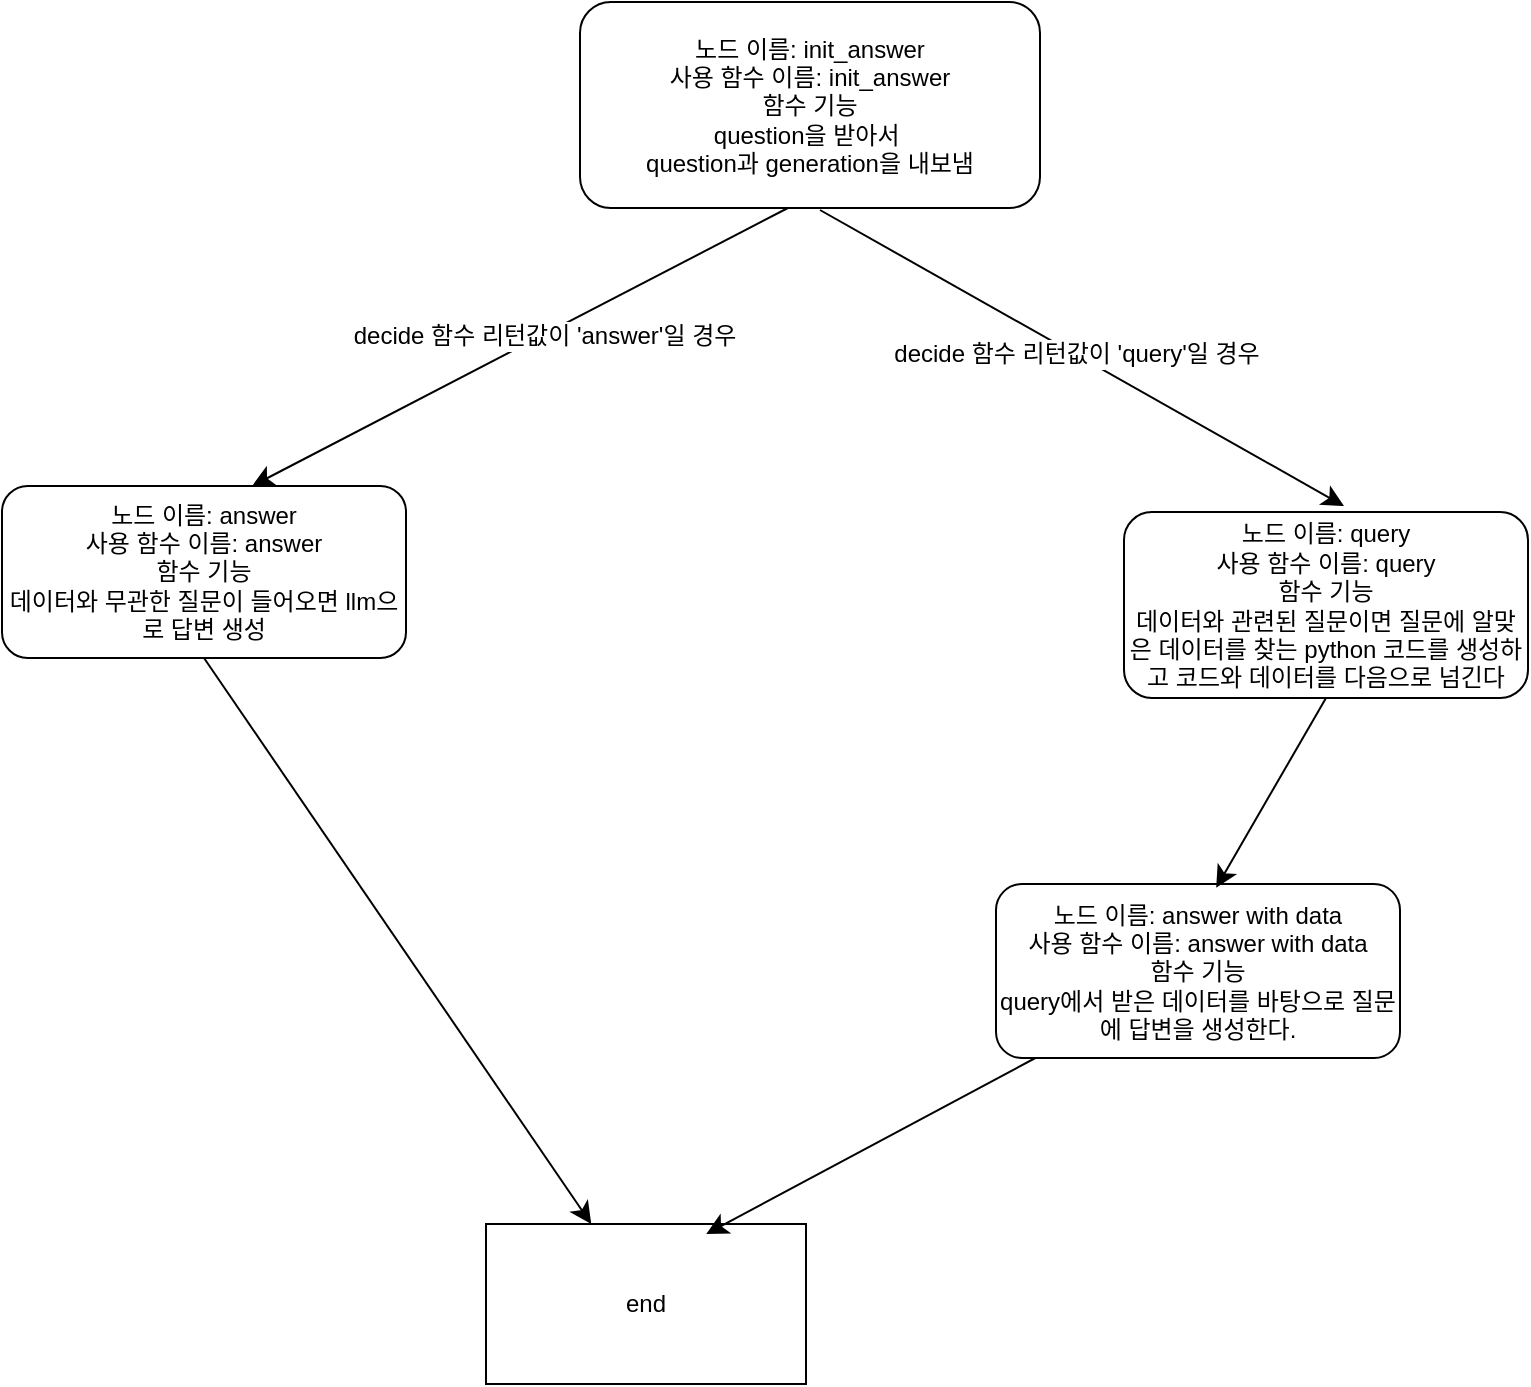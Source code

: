 <mxfile version="24.7.17" pages="2">
  <diagram name="prac7" id="ocrxUZ5_WhYedUekO67J">
    <mxGraphModel dx="1492" dy="794" grid="0" gridSize="10" guides="1" tooltips="1" connect="1" arrows="1" fold="1" page="0" pageScale="1" pageWidth="827" pageHeight="1169" math="0" shadow="0">
      <root>
        <mxCell id="0" />
        <mxCell id="1" parent="0" />
        <mxCell id="gY43FWAQGeOtSLmUN1vo-3" value="노드 이름: init_answer&lt;div&gt;사용 함수 이름: init_answer&lt;/div&gt;&lt;div&gt;함수 기능&lt;/div&gt;&lt;div&gt;question을 받아서&amp;nbsp;&lt;/div&gt;&lt;div&gt;question과 generation을 내보냄&lt;/div&gt;" style="rounded=1;whiteSpace=wrap;html=1;" vertex="1" parent="1">
          <mxGeometry x="38" y="137" width="230" height="103" as="geometry" />
        </mxCell>
        <mxCell id="gY43FWAQGeOtSLmUN1vo-4" value="노드 이름: query&lt;div&gt;사용 함수 이름: query&lt;/div&gt;&lt;div&gt;함수 기능&lt;/div&gt;&lt;div&gt;데이터와 관련된 질문이면 질문에 알맞은 데이터를 찾는 python 코드를 생성하고 코드와 데이터를 다음으로 넘긴다&lt;/div&gt;" style="rounded=1;whiteSpace=wrap;html=1;" vertex="1" parent="1">
          <mxGeometry x="310" y="392" width="202" height="93" as="geometry" />
        </mxCell>
        <mxCell id="gY43FWAQGeOtSLmUN1vo-16" style="edgeStyle=none;curved=1;rounded=0;orthogonalLoop=1;jettySize=auto;html=1;exitX=0.5;exitY=1;exitDx=0;exitDy=0;fontSize=12;startSize=8;endSize=8;" edge="1" parent="1" source="gY43FWAQGeOtSLmUN1vo-5" target="gY43FWAQGeOtSLmUN1vo-7">
          <mxGeometry relative="1" as="geometry" />
        </mxCell>
        <mxCell id="gY43FWAQGeOtSLmUN1vo-5" value="노드 이름: answer&lt;div&gt;사용 함수 이름: answer&lt;/div&gt;&lt;div&gt;함수 기능&lt;/div&gt;&lt;div&gt;데이터와 무관한 질문이 들어오면 llm으로 답변 생성&lt;/div&gt;" style="rounded=1;whiteSpace=wrap;html=1;" vertex="1" parent="1">
          <mxGeometry x="-251" y="379" width="202" height="86" as="geometry" />
        </mxCell>
        <mxCell id="gY43FWAQGeOtSLmUN1vo-6" value="노드 이름: answer with data&lt;div&gt;사용 함수 이름: answer with data&lt;/div&gt;&lt;div&gt;함수 기능&lt;/div&gt;&lt;div&gt;query에서 받은 데이터를 바탕으로 질문에 답변을 생성한다.&lt;/div&gt;" style="rounded=1;whiteSpace=wrap;html=1;" vertex="1" parent="1">
          <mxGeometry x="246" y="578" width="202" height="87" as="geometry" />
        </mxCell>
        <mxCell id="gY43FWAQGeOtSLmUN1vo-7" value="end" style="rounded=0;whiteSpace=wrap;html=1;" vertex="1" parent="1">
          <mxGeometry x="-9" y="748" width="160" height="80" as="geometry" />
        </mxCell>
        <mxCell id="gY43FWAQGeOtSLmUN1vo-10" value="" style="edgeStyle=none;orthogonalLoop=1;jettySize=auto;html=1;rounded=0;fontSize=12;startSize=8;endSize=8;curved=1;" edge="1" parent="1">
          <mxGeometry width="140" relative="1" as="geometry">
            <mxPoint x="158" y="241" as="sourcePoint" />
            <mxPoint x="420" y="389" as="targetPoint" />
            <Array as="points" />
          </mxGeometry>
        </mxCell>
        <mxCell id="gY43FWAQGeOtSLmUN1vo-11" value="decide 함수 리턴값이 &#39;query&#39;일 경우" style="edgeLabel;html=1;align=center;verticalAlign=middle;resizable=0;points=[];fontSize=12;" vertex="1" connectable="0" parent="gY43FWAQGeOtSLmUN1vo-10">
          <mxGeometry x="-0.057" y="-2" relative="1" as="geometry">
            <mxPoint x="5" as="offset" />
          </mxGeometry>
        </mxCell>
        <mxCell id="gY43FWAQGeOtSLmUN1vo-12" value="" style="edgeStyle=none;orthogonalLoop=1;jettySize=auto;html=1;rounded=0;fontSize=12;startSize=8;endSize=8;curved=1;exitX=0.452;exitY=1;exitDx=0;exitDy=0;exitPerimeter=0;entryX=0.619;entryY=0;entryDx=0;entryDy=0;entryPerimeter=0;" edge="1" parent="1" source="gY43FWAQGeOtSLmUN1vo-3" target="gY43FWAQGeOtSLmUN1vo-5">
          <mxGeometry width="140" relative="1" as="geometry">
            <mxPoint x="22" y="279" as="sourcePoint" />
            <mxPoint x="284" y="427" as="targetPoint" />
            <Array as="points" />
          </mxGeometry>
        </mxCell>
        <mxCell id="gY43FWAQGeOtSLmUN1vo-13" value="decide 함수 리턴값이 &#39;answer&#39;일 경우" style="edgeLabel;html=1;align=center;verticalAlign=middle;resizable=0;points=[];fontSize=12;" vertex="1" connectable="0" parent="gY43FWAQGeOtSLmUN1vo-12">
          <mxGeometry x="-0.057" y="-2" relative="1" as="geometry">
            <mxPoint x="5" as="offset" />
          </mxGeometry>
        </mxCell>
        <mxCell id="gY43FWAQGeOtSLmUN1vo-15" style="edgeStyle=none;curved=1;rounded=0;orthogonalLoop=1;jettySize=auto;html=1;exitX=0.5;exitY=1;exitDx=0;exitDy=0;entryX=0.545;entryY=0.022;entryDx=0;entryDy=0;entryPerimeter=0;fontSize=12;startSize=8;endSize=8;" edge="1" parent="1" source="gY43FWAQGeOtSLmUN1vo-4" target="gY43FWAQGeOtSLmUN1vo-6">
          <mxGeometry relative="1" as="geometry" />
        </mxCell>
        <mxCell id="gY43FWAQGeOtSLmUN1vo-17" style="edgeStyle=none;curved=1;rounded=0;orthogonalLoop=1;jettySize=auto;html=1;entryX=0.688;entryY=0.063;entryDx=0;entryDy=0;entryPerimeter=0;fontSize=12;startSize=8;endSize=8;" edge="1" parent="1" source="gY43FWAQGeOtSLmUN1vo-6" target="gY43FWAQGeOtSLmUN1vo-7">
          <mxGeometry relative="1" as="geometry" />
        </mxCell>
      </root>
    </mxGraphModel>
  </diagram>
  <diagram name="prac8" id="ACAXuHAGRQgOSz9g5U-_">
    <mxGraphModel dx="1892" dy="794" grid="0" gridSize="10" guides="1" tooltips="1" connect="1" arrows="1" fold="1" page="0" pageScale="1" pageWidth="827" pageHeight="1169" math="0" shadow="0">
      <root>
        <mxCell id="EPcMoBXZpkj8eAeiIRZd-0" />
        <mxCell id="EPcMoBXZpkj8eAeiIRZd-1" parent="EPcMoBXZpkj8eAeiIRZd-0" />
        <mxCell id="EPcMoBXZpkj8eAeiIRZd-2" value="노드 이름: init_answer&lt;div&gt;사용 함수 이름: init_answer&lt;/div&gt;&lt;div&gt;함수 기능&lt;/div&gt;&lt;div&gt;route_chain에 question을 넣어서&lt;/div&gt;&lt;div&gt;generation&lt;/div&gt;&lt;div&gt;(시장조사: rag,&lt;/div&gt;&lt;div&gt;잉크젯데이터: excel_data,&lt;/div&gt;&lt;div&gt;그래프 관련: excel_plot,&lt;/div&gt;&lt;div&gt;모두 아니면: plain_answer)&lt;/div&gt;" style="rounded=1;whiteSpace=wrap;html=1;" vertex="1" parent="EPcMoBXZpkj8eAeiIRZd-1">
          <mxGeometry x="8" y="98" width="279" height="149" as="geometry" />
        </mxCell>
        <mxCell id="EPcMoBXZpkj8eAeiIRZd-3" value="노드 이름: excel_data&lt;div&gt;사용 함수 이름: query&lt;/div&gt;&lt;div&gt;함수 기능&lt;/div&gt;&lt;div&gt;데이터와 관련된 질문이면 질문에 알맞은 데이터를 찾는 python 코드를 생성하고 코드와 데이터를 다음으로 넘긴다&lt;/div&gt;" style="rounded=1;whiteSpace=wrap;html=1;" vertex="1" parent="EPcMoBXZpkj8eAeiIRZd-1">
          <mxGeometry x="678" y="387" width="202" height="93" as="geometry" />
        </mxCell>
        <mxCell id="EPcMoBXZpkj8eAeiIRZd-4" style="edgeStyle=none;curved=1;rounded=0;orthogonalLoop=1;jettySize=auto;html=1;exitX=0.5;exitY=1;exitDx=0;exitDy=0;fontSize=12;startSize=8;endSize=8;" edge="1" parent="EPcMoBXZpkj8eAeiIRZd-1" source="EPcMoBXZpkj8eAeiIRZd-5" target="EPcMoBXZpkj8eAeiIRZd-7">
          <mxGeometry relative="1" as="geometry" />
        </mxCell>
        <mxCell id="EPcMoBXZpkj8eAeiIRZd-5" value="노드 이름: plain_answer&lt;div&gt;사용 함수 이름: answer&lt;/div&gt;&lt;div&gt;함수 기능&lt;/div&gt;&lt;div&gt;데이터와 무관한 질문이 들어오면 llm으로 답변 생성&lt;/div&gt;" style="rounded=1;whiteSpace=wrap;html=1;" vertex="1" parent="EPcMoBXZpkj8eAeiIRZd-1">
          <mxGeometry x="-449" y="523" width="202" height="86" as="geometry" />
        </mxCell>
        <mxCell id="EPcMoBXZpkj8eAeiIRZd-6" value="노드 이름: answer with data&lt;div&gt;사용 함수 이름: answer with data&lt;/div&gt;&lt;div&gt;함수 기능&lt;/div&gt;&lt;div&gt;query에서 받은 데이터를 바탕으로 질문에 답변을 생성한다.&lt;/div&gt;" style="rounded=1;whiteSpace=wrap;html=1;" vertex="1" parent="EPcMoBXZpkj8eAeiIRZd-1">
          <mxGeometry x="635" y="633" width="202" height="87" as="geometry" />
        </mxCell>
        <mxCell id="EPcMoBXZpkj8eAeiIRZd-7" value="end" style="rounded=0;whiteSpace=wrap;html=1;" vertex="1" parent="EPcMoBXZpkj8eAeiIRZd-1">
          <mxGeometry x="-9" y="748" width="160" height="80" as="geometry" />
        </mxCell>
        <mxCell id="EPcMoBXZpkj8eAeiIRZd-8" value="" style="edgeStyle=none;orthogonalLoop=1;jettySize=auto;html=1;rounded=0;fontSize=12;startSize=8;endSize=8;curved=1;exitX=0.563;exitY=0.98;exitDx=0;exitDy=0;exitPerimeter=0;entryX=0.436;entryY=-0.022;entryDx=0;entryDy=0;entryPerimeter=0;" edge="1" parent="EPcMoBXZpkj8eAeiIRZd-1" source="EPcMoBXZpkj8eAeiIRZd-2" target="EPcMoBXZpkj8eAeiIRZd-3">
          <mxGeometry width="140" relative="1" as="geometry">
            <mxPoint x="178" y="323" as="sourcePoint" />
            <mxPoint x="420" y="389" as="targetPoint" />
            <Array as="points" />
          </mxGeometry>
        </mxCell>
        <mxCell id="EPcMoBXZpkj8eAeiIRZd-9" value="generation값이 &#39;excel_data&#39;일 경우" style="edgeLabel;html=1;align=center;verticalAlign=middle;resizable=0;points=[];fontSize=12;" vertex="1" connectable="0" parent="EPcMoBXZpkj8eAeiIRZd-8">
          <mxGeometry x="-0.057" y="-2" relative="1" as="geometry">
            <mxPoint x="5" as="offset" />
          </mxGeometry>
        </mxCell>
        <mxCell id="EPcMoBXZpkj8eAeiIRZd-10" value="" style="edgeStyle=none;orthogonalLoop=1;jettySize=auto;html=1;rounded=0;fontSize=12;startSize=8;endSize=8;curved=1;exitX=0.452;exitY=1;exitDx=0;exitDy=0;exitPerimeter=0;entryX=0.619;entryY=0;entryDx=0;entryDy=0;entryPerimeter=0;" edge="1" parent="EPcMoBXZpkj8eAeiIRZd-1" source="EPcMoBXZpkj8eAeiIRZd-2" target="EPcMoBXZpkj8eAeiIRZd-5">
          <mxGeometry width="140" relative="1" as="geometry">
            <mxPoint x="22" y="279" as="sourcePoint" />
            <mxPoint x="284" y="427" as="targetPoint" />
            <Array as="points" />
          </mxGeometry>
        </mxCell>
        <mxCell id="EPcMoBXZpkj8eAeiIRZd-11" value="generation 값이 &#39;plain_answer&#39;일 경우" style="edgeLabel;html=1;align=center;verticalAlign=middle;resizable=0;points=[];fontSize=12;" vertex="1" connectable="0" parent="EPcMoBXZpkj8eAeiIRZd-10">
          <mxGeometry x="-0.057" y="-2" relative="1" as="geometry">
            <mxPoint x="5" as="offset" />
          </mxGeometry>
        </mxCell>
        <mxCell id="EPcMoBXZpkj8eAeiIRZd-12" style="edgeStyle=none;curved=1;rounded=0;orthogonalLoop=1;jettySize=auto;html=1;exitX=0.5;exitY=1;exitDx=0;exitDy=0;entryX=0.545;entryY=0.022;entryDx=0;entryDy=0;entryPerimeter=0;fontSize=12;startSize=8;endSize=8;" edge="1" parent="EPcMoBXZpkj8eAeiIRZd-1" source="EPcMoBXZpkj8eAeiIRZd-3" target="EPcMoBXZpkj8eAeiIRZd-6">
          <mxGeometry relative="1" as="geometry" />
        </mxCell>
        <mxCell id="EPcMoBXZpkj8eAeiIRZd-13" style="edgeStyle=none;curved=1;rounded=0;orthogonalLoop=1;jettySize=auto;html=1;entryX=0.688;entryY=0.063;entryDx=0;entryDy=0;entryPerimeter=0;fontSize=12;startSize=8;endSize=8;" edge="1" parent="EPcMoBXZpkj8eAeiIRZd-1" source="EPcMoBXZpkj8eAeiIRZd-6" target="EPcMoBXZpkj8eAeiIRZd-7">
          <mxGeometry relative="1" as="geometry" />
        </mxCell>
        <mxCell id="kwMsCDlpgmF_eIDhvcpo-0" value="노드 이름: rag&lt;div&gt;사용 함수 이름: retrieval&lt;/div&gt;&lt;div&gt;함수 기능&lt;/div&gt;&lt;div&gt;pdf에 있는 시장조사 데이터를 찾아서 data로 반환한다.&amp;nbsp;&lt;/div&gt;" style="rounded=1;whiteSpace=wrap;html=1;" vertex="1" parent="EPcMoBXZpkj8eAeiIRZd-1">
          <mxGeometry x="-86" y="422" width="202" height="93" as="geometry" />
        </mxCell>
        <mxCell id="kwMsCDlpgmF_eIDhvcpo-11" style="edgeStyle=none;curved=1;rounded=0;orthogonalLoop=1;jettySize=auto;html=1;exitX=0.5;exitY=1;exitDx=0;exitDy=0;fontSize=12;startSize=8;endSize=8;" edge="1" parent="EPcMoBXZpkj8eAeiIRZd-1" source="kwMsCDlpgmF_eIDhvcpo-1" target="EPcMoBXZpkj8eAeiIRZd-7">
          <mxGeometry relative="1" as="geometry" />
        </mxCell>
        <mxCell id="kwMsCDlpgmF_eIDhvcpo-1" value="노드 이름: excel_plot&lt;div&gt;사용 함수 이름: plot_graph&lt;/div&gt;&lt;div&gt;함수 기능&lt;/div&gt;&lt;div&gt;데이터를 활용하여 그래프를 그리는 코드 생성 및 그래프 생성&lt;/div&gt;" style="rounded=1;whiteSpace=wrap;html=1;" vertex="1" parent="EPcMoBXZpkj8eAeiIRZd-1">
          <mxGeometry x="331" y="501" width="202" height="93" as="geometry" />
        </mxCell>
        <mxCell id="kwMsCDlpgmF_eIDhvcpo-2" value="" style="edgeStyle=none;orthogonalLoop=1;jettySize=auto;html=1;rounded=0;fontSize=12;startSize=8;endSize=8;curved=1;entryX=0.5;entryY=0;entryDx=0;entryDy=0;" edge="1" parent="EPcMoBXZpkj8eAeiIRZd-1" target="kwMsCDlpgmF_eIDhvcpo-0">
          <mxGeometry width="140" relative="1" as="geometry">
            <mxPoint x="142" y="243" as="sourcePoint" />
            <mxPoint x="-334" y="412" as="targetPoint" />
            <Array as="points" />
          </mxGeometry>
        </mxCell>
        <mxCell id="kwMsCDlpgmF_eIDhvcpo-3" value="generation 값이 &#39;rag&#39;일 경우" style="edgeLabel;html=1;align=center;verticalAlign=middle;resizable=0;points=[];fontSize=12;" vertex="1" connectable="0" parent="kwMsCDlpgmF_eIDhvcpo-2">
          <mxGeometry x="-0.057" y="-2" relative="1" as="geometry">
            <mxPoint x="5" as="offset" />
          </mxGeometry>
        </mxCell>
        <mxCell id="kwMsCDlpgmF_eIDhvcpo-5" value="" style="edgeStyle=none;orthogonalLoop=1;jettySize=auto;html=1;rounded=0;fontSize=12;startSize=8;endSize=8;curved=1;entryX=0.45;entryY=-0.011;entryDx=0;entryDy=0;entryPerimeter=0;" edge="1" parent="EPcMoBXZpkj8eAeiIRZd-1" source="EPcMoBXZpkj8eAeiIRZd-2" target="kwMsCDlpgmF_eIDhvcpo-1">
          <mxGeometry width="140" relative="1" as="geometry">
            <mxPoint x="152" y="253" as="sourcePoint" />
            <mxPoint x="298" y="410" as="targetPoint" />
            <Array as="points" />
          </mxGeometry>
        </mxCell>
        <mxCell id="kwMsCDlpgmF_eIDhvcpo-6" value="generation 값이 &#39;excel_plot&#39;일 경우" style="edgeLabel;html=1;align=center;verticalAlign=middle;resizable=0;points=[];fontSize=12;" vertex="1" connectable="0" parent="kwMsCDlpgmF_eIDhvcpo-5">
          <mxGeometry x="-0.057" y="-2" relative="1" as="geometry">
            <mxPoint x="5" as="offset" />
          </mxGeometry>
        </mxCell>
        <mxCell id="kwMsCDlpgmF_eIDhvcpo-10" style="edgeStyle=none;curved=1;rounded=0;orthogonalLoop=1;jettySize=auto;html=1;exitX=0.5;exitY=1;exitDx=0;exitDy=0;fontSize=12;startSize=8;endSize=8;" edge="1" parent="EPcMoBXZpkj8eAeiIRZd-1" source="kwMsCDlpgmF_eIDhvcpo-8" target="EPcMoBXZpkj8eAeiIRZd-7">
          <mxGeometry relative="1" as="geometry" />
        </mxCell>
        <mxCell id="kwMsCDlpgmF_eIDhvcpo-8" value="노드 이름: answer with retrieval&lt;div&gt;사용 함수 이름: answer with retrieval&lt;/div&gt;&lt;div&gt;함수 기능&lt;/div&gt;&lt;div&gt;&amp;nbsp;받은 데이터를 바탕으로 질문에 답변을 생성한다.&lt;/div&gt;" style="rounded=1;whiteSpace=wrap;html=1;" vertex="1" parent="EPcMoBXZpkj8eAeiIRZd-1">
          <mxGeometry x="-17" y="591" width="202" height="87" as="geometry" />
        </mxCell>
        <mxCell id="kwMsCDlpgmF_eIDhvcpo-9" style="edgeStyle=none;curved=1;rounded=0;orthogonalLoop=1;jettySize=auto;html=1;exitX=0.5;exitY=1;exitDx=0;exitDy=0;entryX=0.436;entryY=0.034;entryDx=0;entryDy=0;entryPerimeter=0;fontSize=12;startSize=8;endSize=8;" edge="1" parent="EPcMoBXZpkj8eAeiIRZd-1" source="kwMsCDlpgmF_eIDhvcpo-0" target="kwMsCDlpgmF_eIDhvcpo-8">
          <mxGeometry relative="1" as="geometry" />
        </mxCell>
      </root>
    </mxGraphModel>
  </diagram>
</mxfile>
